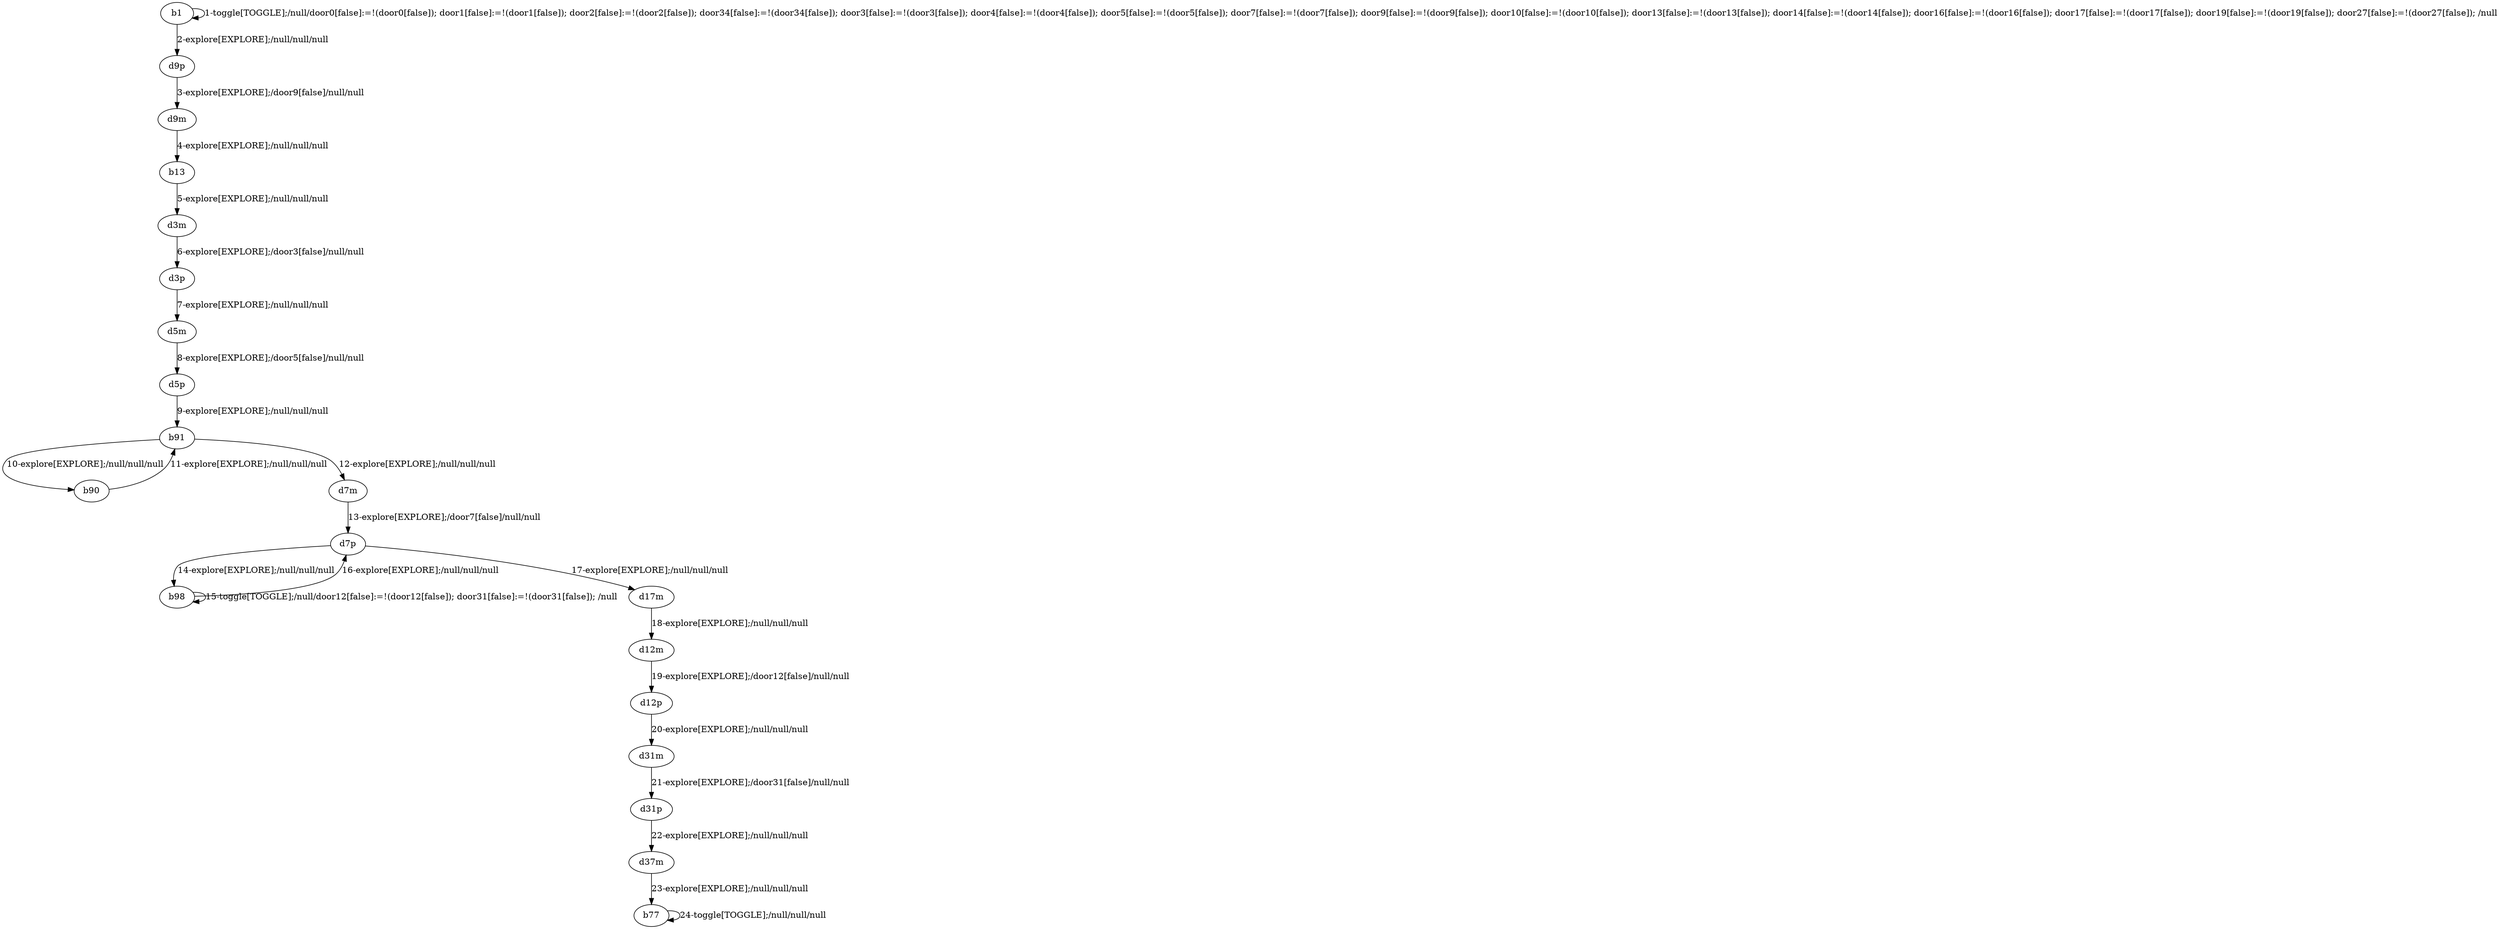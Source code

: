 # Total number of goals covered by this test: 1
# b77 --> b77

digraph g {
"b1" -> "b1" [label = "1-toggle[TOGGLE];/null/door0[false]:=!(door0[false]); door1[false]:=!(door1[false]); door2[false]:=!(door2[false]); door34[false]:=!(door34[false]); door3[false]:=!(door3[false]); door4[false]:=!(door4[false]); door5[false]:=!(door5[false]); door7[false]:=!(door7[false]); door9[false]:=!(door9[false]); door10[false]:=!(door10[false]); door13[false]:=!(door13[false]); door14[false]:=!(door14[false]); door16[false]:=!(door16[false]); door17[false]:=!(door17[false]); door19[false]:=!(door19[false]); door27[false]:=!(door27[false]); /null"];
"b1" -> "d9p" [label = "2-explore[EXPLORE];/null/null/null"];
"d9p" -> "d9m" [label = "3-explore[EXPLORE];/door9[false]/null/null"];
"d9m" -> "b13" [label = "4-explore[EXPLORE];/null/null/null"];
"b13" -> "d3m" [label = "5-explore[EXPLORE];/null/null/null"];
"d3m" -> "d3p" [label = "6-explore[EXPLORE];/door3[false]/null/null"];
"d3p" -> "d5m" [label = "7-explore[EXPLORE];/null/null/null"];
"d5m" -> "d5p" [label = "8-explore[EXPLORE];/door5[false]/null/null"];
"d5p" -> "b91" [label = "9-explore[EXPLORE];/null/null/null"];
"b91" -> "b90" [label = "10-explore[EXPLORE];/null/null/null"];
"b90" -> "b91" [label = "11-explore[EXPLORE];/null/null/null"];
"b91" -> "d7m" [label = "12-explore[EXPLORE];/null/null/null"];
"d7m" -> "d7p" [label = "13-explore[EXPLORE];/door7[false]/null/null"];
"d7p" -> "b98" [label = "14-explore[EXPLORE];/null/null/null"];
"b98" -> "b98" [label = "15-toggle[TOGGLE];/null/door12[false]:=!(door12[false]); door31[false]:=!(door31[false]); /null"];
"b98" -> "d7p" [label = "16-explore[EXPLORE];/null/null/null"];
"d7p" -> "d17m" [label = "17-explore[EXPLORE];/null/null/null"];
"d17m" -> "d12m" [label = "18-explore[EXPLORE];/null/null/null"];
"d12m" -> "d12p" [label = "19-explore[EXPLORE];/door12[false]/null/null"];
"d12p" -> "d31m" [label = "20-explore[EXPLORE];/null/null/null"];
"d31m" -> "d31p" [label = "21-explore[EXPLORE];/door31[false]/null/null"];
"d31p" -> "d37m" [label = "22-explore[EXPLORE];/null/null/null"];
"d37m" -> "b77" [label = "23-explore[EXPLORE];/null/null/null"];
"b77" -> "b77" [label = "24-toggle[TOGGLE];/null/null/null"];
}